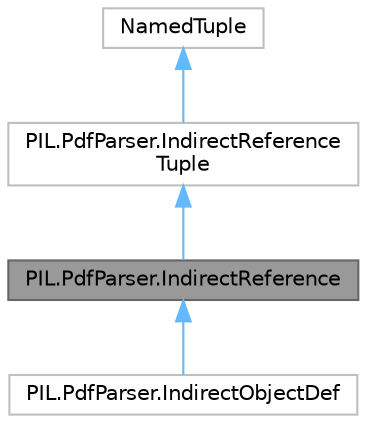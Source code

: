 digraph "PIL.PdfParser.IndirectReference"
{
 // LATEX_PDF_SIZE
  bgcolor="transparent";
  edge [fontname=Helvetica,fontsize=10,labelfontname=Helvetica,labelfontsize=10];
  node [fontname=Helvetica,fontsize=10,shape=box,height=0.2,width=0.4];
  Node1 [id="Node000001",label="PIL.PdfParser.IndirectReference",height=0.2,width=0.4,color="gray40", fillcolor="grey60", style="filled", fontcolor="black",tooltip=" "];
  Node2 -> Node1 [id="edge1_Node000001_Node000002",dir="back",color="steelblue1",style="solid",tooltip=" "];
  Node2 [id="Node000002",label="PIL.PdfParser.IndirectReference\lTuple",height=0.2,width=0.4,color="grey75", fillcolor="white", style="filled",URL="$d0/d31/classPIL_1_1PdfParser_1_1IndirectReferenceTuple.html",tooltip=" "];
  Node3 -> Node2 [id="edge2_Node000002_Node000003",dir="back",color="steelblue1",style="solid",tooltip=" "];
  Node3 [id="Node000003",label="NamedTuple",height=0.2,width=0.4,color="grey75", fillcolor="white", style="filled",URL="$d1/d99/classNamedTuple.html",tooltip=" "];
  Node1 -> Node4 [id="edge3_Node000001_Node000004",dir="back",color="steelblue1",style="solid",tooltip=" "];
  Node4 [id="Node000004",label="PIL.PdfParser.IndirectObjectDef",height=0.2,width=0.4,color="grey75", fillcolor="white", style="filled",URL="$db/da4/classPIL_1_1PdfParser_1_1IndirectObjectDef.html",tooltip=" "];
}
